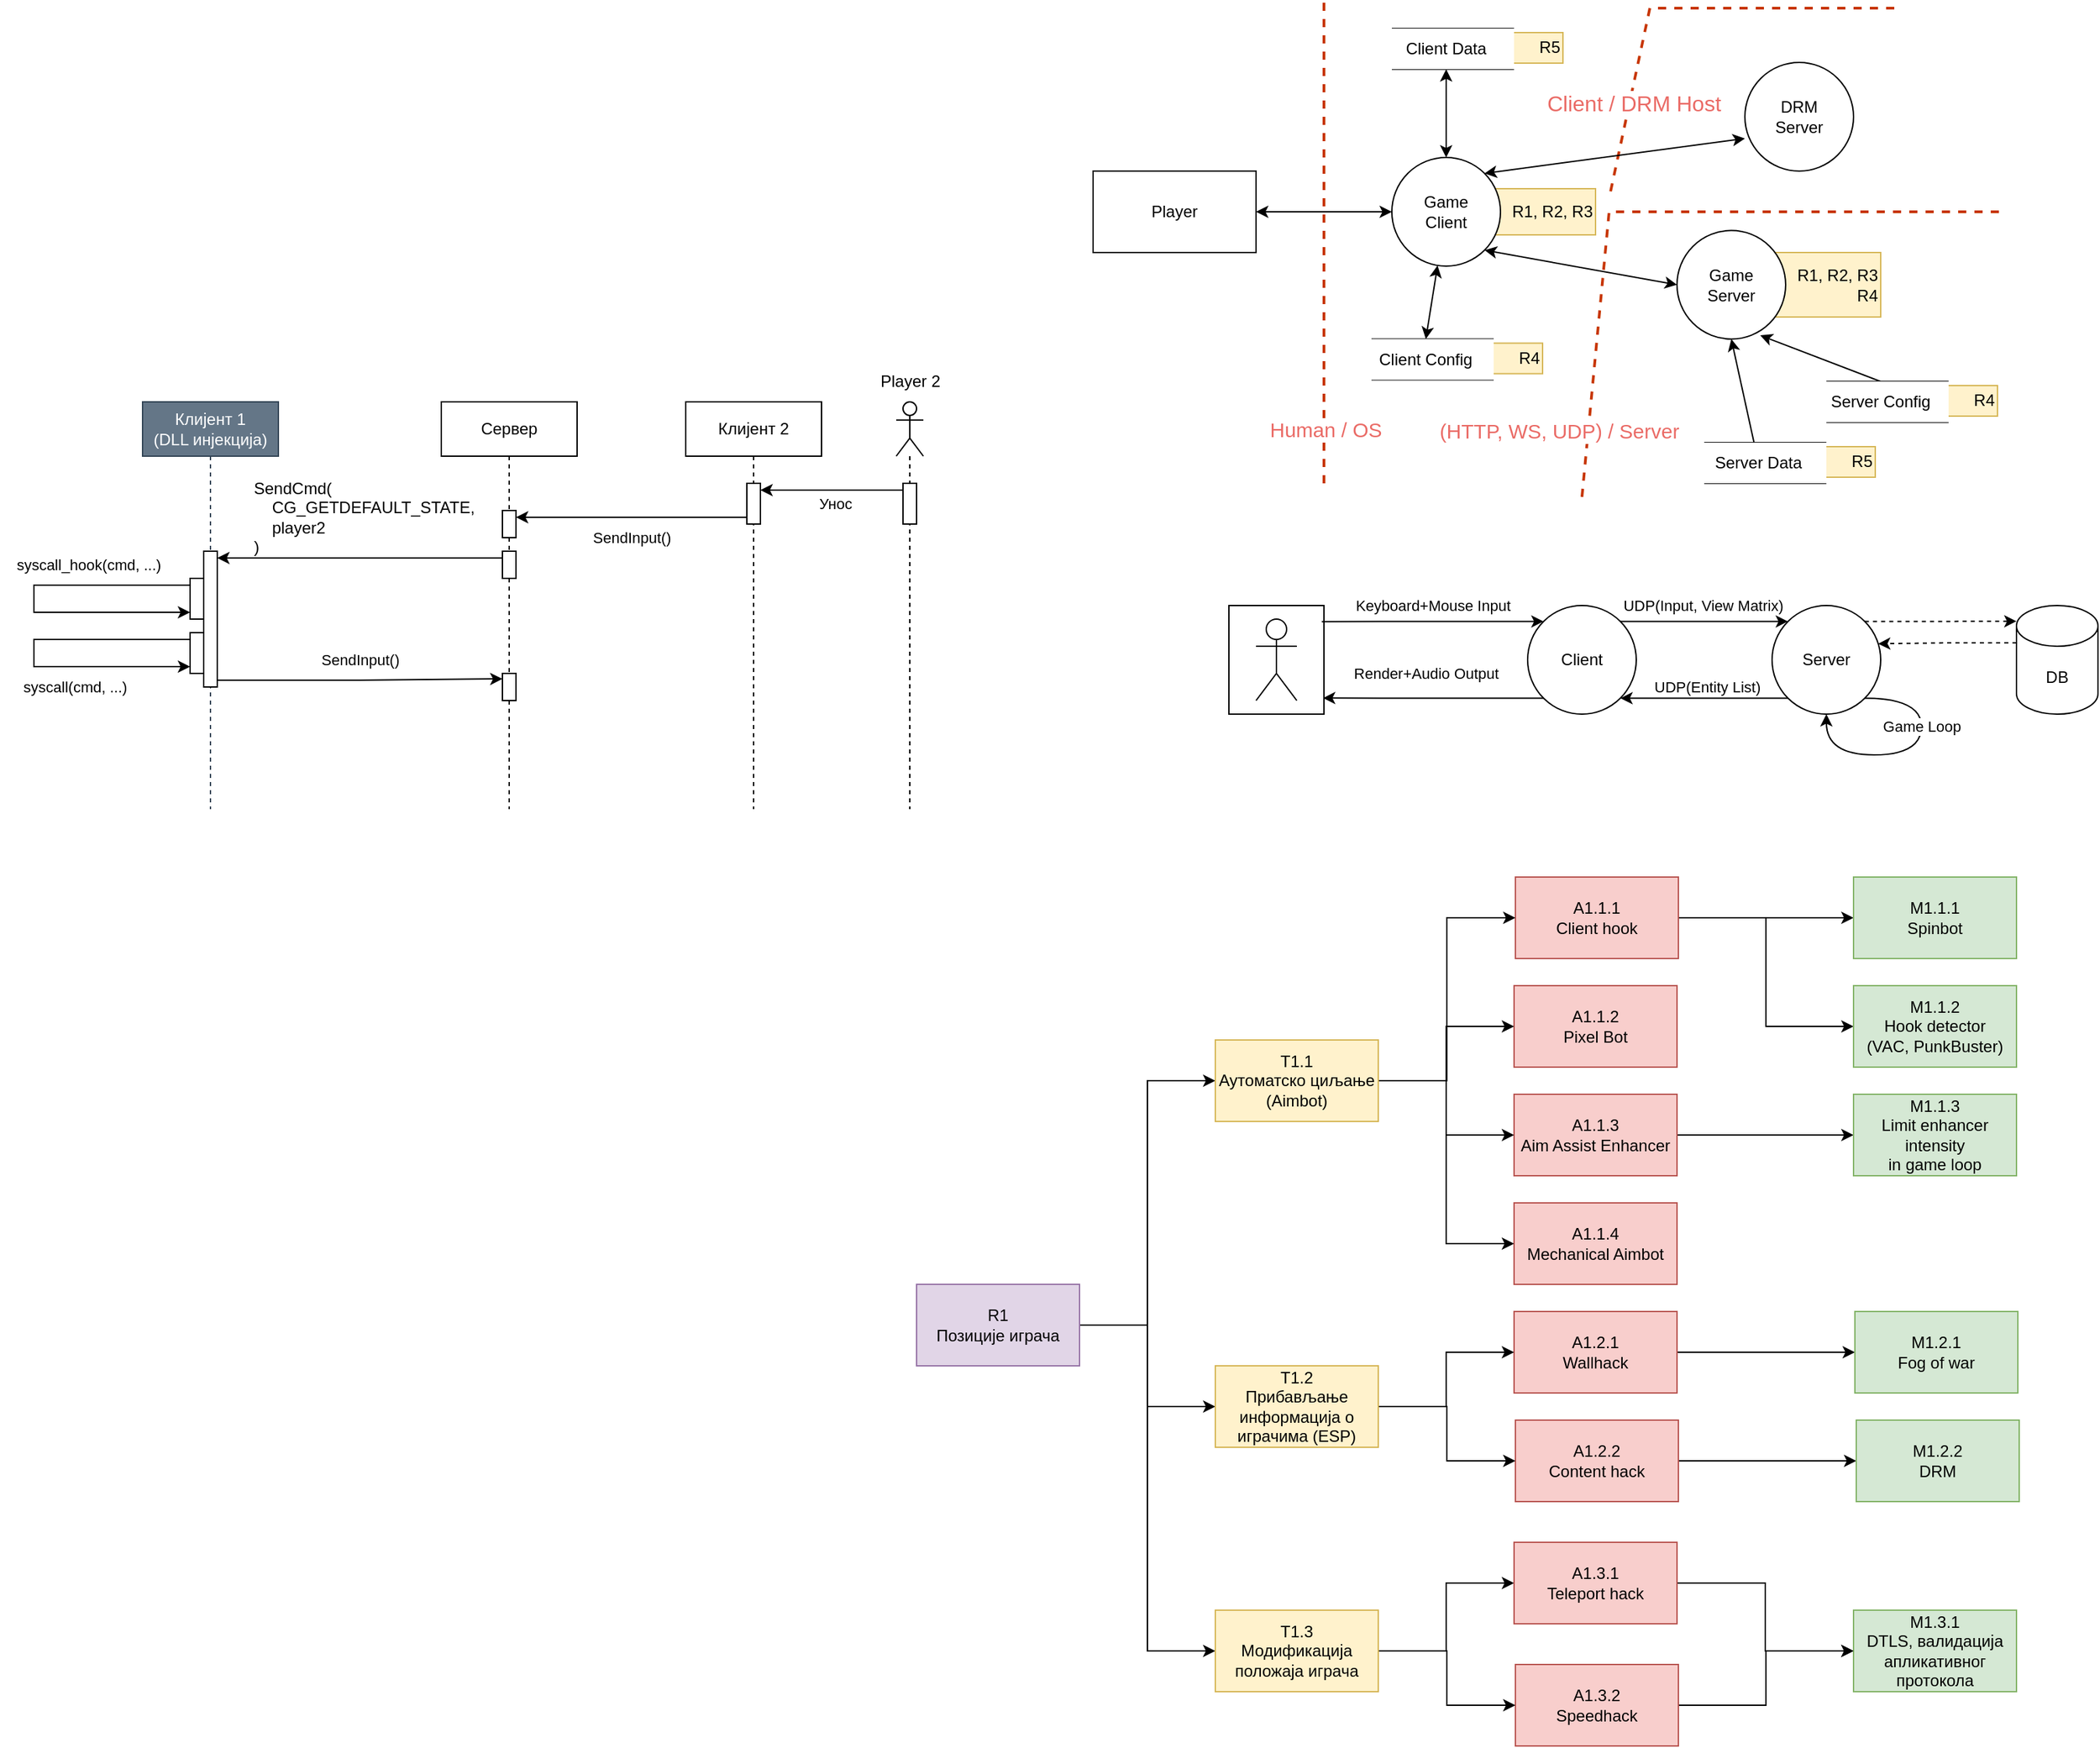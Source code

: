 <mxfile version="25.0.3">
  <diagram name="Page-1" id="I6kNBOrfu8EHdy3ZmdIW">
    <mxGraphModel dx="1834" dy="702" grid="1" gridSize="10" guides="1" tooltips="1" connect="1" arrows="1" fold="1" page="1" pageScale="1" pageWidth="850" pageHeight="1100" math="0" shadow="0">
      <root>
        <mxCell id="0" />
        <mxCell id="1" parent="0" />
        <mxCell id="XetKOPu3Qg_WPPBAEXBo-90" value="R1, R2, R3" style="rounded=0;whiteSpace=wrap;html=1;align=right;fillColor=#fff2cc;strokeColor=#d6b656;direction=east;" parent="1" vertex="1">
          <mxGeometry x="360" y="273" width="90" height="34" as="geometry" />
        </mxCell>
        <mxCell id="XetKOPu3Qg_WPPBAEXBo-89" value="R1, R2, R3&lt;div&gt;R4&lt;/div&gt;" style="rounded=0;whiteSpace=wrap;html=1;align=right;fillColor=#fff2cc;strokeColor=#d6b656;" parent="1" vertex="1">
          <mxGeometry x="570" y="320" width="90" height="47.5" as="geometry" />
        </mxCell>
        <mxCell id="XetKOPu3Qg_WPPBAEXBo-59" value="" style="rounded=0;whiteSpace=wrap;html=1;" parent="1" vertex="1">
          <mxGeometry x="180" y="580" width="70" height="80" as="geometry" />
        </mxCell>
        <mxCell id="XetKOPu3Qg_WPPBAEXBo-14" value="" style="endArrow=none;dashed=1;html=1;strokeWidth=2;rounded=0;fillColor=#fa6800;strokeColor=#C73500;" parent="1" edge="1">
          <mxGeometry width="50" height="50" relative="1" as="geometry">
            <mxPoint x="670" y="140" as="sourcePoint" />
            <mxPoint x="460" y="280" as="targetPoint" />
            <Array as="points">
              <mxPoint x="490" y="140" />
            </Array>
          </mxGeometry>
        </mxCell>
        <mxCell id="XetKOPu3Qg_WPPBAEXBo-28" value="&lt;font color=&quot;#ea6b66&quot; style=&quot;font-size: 16px;&quot;&gt;Client / DRM Host&lt;/font&gt;" style="edgeLabel;html=1;align=center;verticalAlign=middle;resizable=0;points=[];" parent="XetKOPu3Qg_WPPBAEXBo-14" vertex="1" connectable="0">
          <mxGeometry x="0.473" relative="1" as="geometry">
            <mxPoint y="13" as="offset" />
          </mxGeometry>
        </mxCell>
        <mxCell id="XetKOPu3Qg_WPPBAEXBo-3" value="" style="endArrow=none;dashed=1;html=1;strokeWidth=2;rounded=0;fillColor=#fa6800;strokeColor=#C73500;" parent="1" edge="1">
          <mxGeometry width="50" height="50" relative="1" as="geometry">
            <mxPoint x="250" y="490" as="sourcePoint" />
            <mxPoint x="250" y="135" as="targetPoint" />
          </mxGeometry>
        </mxCell>
        <mxCell id="XetKOPu3Qg_WPPBAEXBo-15" value="&lt;font style=&quot;font-size: 15px;&quot; color=&quot;#ea6b66&quot;&gt;Human / OS&lt;/font&gt;" style="edgeLabel;html=1;align=center;verticalAlign=middle;resizable=0;points=[];" parent="XetKOPu3Qg_WPPBAEXBo-3" vertex="1" connectable="0">
          <mxGeometry x="-0.811" y="-1" relative="1" as="geometry">
            <mxPoint y="-7" as="offset" />
          </mxGeometry>
        </mxCell>
        <mxCell id="XetKOPu3Qg_WPPBAEXBo-4" value="" style="endArrow=none;dashed=1;html=1;strokeWidth=2;rounded=0;fillColor=#fa6800;strokeColor=#C73500;" parent="1" edge="1">
          <mxGeometry width="50" height="50" relative="1" as="geometry">
            <mxPoint x="440" y="500" as="sourcePoint" />
            <mxPoint x="750" y="290" as="targetPoint" />
            <Array as="points">
              <mxPoint x="460" y="290" />
            </Array>
          </mxGeometry>
        </mxCell>
        <mxCell id="XetKOPu3Qg_WPPBAEXBo-17" value="&lt;font style=&quot;font-size: 15px;&quot; color=&quot;#ea6b66&quot;&gt;(HTTP, WS, UDP) / Server&lt;/font&gt;" style="edgeLabel;html=1;align=center;verticalAlign=middle;resizable=0;points=[];" parent="XetKOPu3Qg_WPPBAEXBo-4" vertex="1" connectable="0">
          <mxGeometry x="-0.885" y="-1" relative="1" as="geometry">
            <mxPoint x="-21" y="-20" as="offset" />
          </mxGeometry>
        </mxCell>
        <mxCell id="XetKOPu3Qg_WPPBAEXBo-26" style="rounded=0;orthogonalLoop=1;jettySize=auto;html=1;entryX=0;entryY=0.5;entryDx=0;entryDy=0;startArrow=classic;startFill=1;exitX=1;exitY=1;exitDx=0;exitDy=0;" parent="1" source="XetKOPu3Qg_WPPBAEXBo-1" target="XetKOPu3Qg_WPPBAEXBo-5" edge="1">
          <mxGeometry relative="1" as="geometry" />
        </mxCell>
        <mxCell id="zV-TcrBuXFMVu3En2obL-50" style="rounded=0;orthogonalLoop=1;jettySize=auto;html=1;entryX=0.5;entryY=1;entryDx=0;entryDy=0;startArrow=classic;startFill=1;" parent="1" source="XetKOPu3Qg_WPPBAEXBo-1" target="zV-TcrBuXFMVu3En2obL-49" edge="1">
          <mxGeometry relative="1" as="geometry" />
        </mxCell>
        <mxCell id="zV-TcrBuXFMVu3En2obL-51" style="rounded=0;orthogonalLoop=1;jettySize=auto;html=1;entryX=0.5;entryY=0;entryDx=0;entryDy=0;startArrow=classic;startFill=1;" parent="1" source="XetKOPu3Qg_WPPBAEXBo-1" target="zV-TcrBuXFMVu3En2obL-44" edge="1">
          <mxGeometry relative="1" as="geometry" />
        </mxCell>
        <mxCell id="XetKOPu3Qg_WPPBAEXBo-1" value="Game&lt;div&gt;Client&lt;/div&gt;" style="ellipse;whiteSpace=wrap;html=1;aspect=fixed;" parent="1" vertex="1">
          <mxGeometry x="300" y="250" width="80" height="80" as="geometry" />
        </mxCell>
        <mxCell id="XetKOPu3Qg_WPPBAEXBo-21" style="rounded=0;orthogonalLoop=1;jettySize=auto;html=1;entryX=0;entryY=0.5;entryDx=0;entryDy=0;startArrow=classic;startFill=1;" parent="1" source="XetKOPu3Qg_WPPBAEXBo-2" target="XetKOPu3Qg_WPPBAEXBo-1" edge="1">
          <mxGeometry relative="1" as="geometry" />
        </mxCell>
        <mxCell id="XetKOPu3Qg_WPPBAEXBo-2" value="Player" style="rounded=0;whiteSpace=wrap;html=1;" parent="1" vertex="1">
          <mxGeometry x="80" y="260" width="120" height="60" as="geometry" />
        </mxCell>
        <mxCell id="XetKOPu3Qg_WPPBAEXBo-32" style="rounded=0;orthogonalLoop=1;jettySize=auto;html=1;exitX=0.766;exitY=0.966;exitDx=0;exitDy=0;entryX=0.5;entryY=0;entryDx=0;entryDy=0;exitPerimeter=0;startArrow=classic;startFill=1;endArrow=none;endFill=0;" parent="1" source="XetKOPu3Qg_WPPBAEXBo-5" target="XetKOPu3Qg_WPPBAEXBo-36" edge="1">
          <mxGeometry relative="1" as="geometry">
            <mxPoint x="590" y="450" as="targetPoint" />
          </mxGeometry>
        </mxCell>
        <mxCell id="XetKOPu3Qg_WPPBAEXBo-5" value="Game&lt;div&gt;Server&lt;/div&gt;" style="ellipse;whiteSpace=wrap;html=1;aspect=fixed;" parent="1" vertex="1">
          <mxGeometry x="510" y="303.75" width="80" height="80" as="geometry" />
        </mxCell>
        <mxCell id="XetKOPu3Qg_WPPBAEXBo-12" value="DRM&lt;div&gt;Server&lt;/div&gt;" style="ellipse;whiteSpace=wrap;html=1;aspect=fixed;" parent="1" vertex="1">
          <mxGeometry x="560" y="180" width="80" height="80" as="geometry" />
        </mxCell>
        <mxCell id="XetKOPu3Qg_WPPBAEXBo-27" style="rounded=0;orthogonalLoop=1;jettySize=auto;html=1;exitX=1;exitY=0;exitDx=0;exitDy=0;entryX=0;entryY=0.7;entryDx=0;entryDy=0;startArrow=classic;startFill=1;entryPerimeter=0;" parent="1" source="XetKOPu3Qg_WPPBAEXBo-1" target="XetKOPu3Qg_WPPBAEXBo-12" edge="1">
          <mxGeometry relative="1" as="geometry">
            <mxPoint x="589.04" y="224" as="sourcePoint" />
          </mxGeometry>
        </mxCell>
        <mxCell id="XetKOPu3Qg_WPPBAEXBo-41" value="" style="shape=umlActor;verticalLabelPosition=bottom;verticalAlign=top;html=1;outlineConnect=0;" parent="1" vertex="1">
          <mxGeometry x="200" y="590" width="30" height="60" as="geometry" />
        </mxCell>
        <mxCell id="XetKOPu3Qg_WPPBAEXBo-50" style="edgeStyle=orthogonalEdgeStyle;rounded=0;orthogonalLoop=1;jettySize=auto;html=1;exitX=1;exitY=0;exitDx=0;exitDy=0;entryX=0;entryY=0;entryDx=0;entryDy=0;" parent="1" source="XetKOPu3Qg_WPPBAEXBo-45" target="XetKOPu3Qg_WPPBAEXBo-47" edge="1">
          <mxGeometry relative="1" as="geometry" />
        </mxCell>
        <mxCell id="XetKOPu3Qg_WPPBAEXBo-66" value="UDP(Input, View Matrix)" style="edgeLabel;html=1;align=center;verticalAlign=middle;resizable=0;points=[];" parent="XetKOPu3Qg_WPPBAEXBo-50" vertex="1" connectable="0">
          <mxGeometry x="-0.016" relative="1" as="geometry">
            <mxPoint y="-12" as="offset" />
          </mxGeometry>
        </mxCell>
        <mxCell id="XetKOPu3Qg_WPPBAEXBo-45" value="Client" style="ellipse;whiteSpace=wrap;html=1;aspect=fixed;" parent="1" vertex="1">
          <mxGeometry x="400" y="580" width="80" height="80" as="geometry" />
        </mxCell>
        <mxCell id="XetKOPu3Qg_WPPBAEXBo-56" style="edgeStyle=orthogonalEdgeStyle;rounded=0;orthogonalLoop=1;jettySize=auto;html=1;exitX=0;exitY=1;exitDx=0;exitDy=0;entryX=1;entryY=1;entryDx=0;entryDy=0;" parent="1" source="XetKOPu3Qg_WPPBAEXBo-47" target="XetKOPu3Qg_WPPBAEXBo-45" edge="1">
          <mxGeometry relative="1" as="geometry" />
        </mxCell>
        <mxCell id="XetKOPu3Qg_WPPBAEXBo-73" value="UDP(Entity List)" style="edgeLabel;html=1;align=center;verticalAlign=middle;resizable=0;points=[];" parent="XetKOPu3Qg_WPPBAEXBo-56" vertex="1" connectable="0">
          <mxGeometry x="0.133" y="-1" relative="1" as="geometry">
            <mxPoint x="10" y="-8" as="offset" />
          </mxGeometry>
        </mxCell>
        <mxCell id="XetKOPu3Qg_WPPBAEXBo-47" value="Server" style="ellipse;whiteSpace=wrap;html=1;aspect=fixed;" parent="1" vertex="1">
          <mxGeometry x="580" y="580" width="80" height="80" as="geometry" />
        </mxCell>
        <mxCell id="XetKOPu3Qg_WPPBAEXBo-48" value="DB" style="shape=cylinder3;whiteSpace=wrap;html=1;boundedLbl=1;backgroundOutline=1;size=15;" parent="1" vertex="1">
          <mxGeometry x="760" y="580" width="60" height="80" as="geometry" />
        </mxCell>
        <mxCell id="XetKOPu3Qg_WPPBAEXBo-51" style="edgeStyle=orthogonalEdgeStyle;rounded=0;orthogonalLoop=1;jettySize=auto;html=1;exitX=1;exitY=0;exitDx=0;exitDy=0;entryX=0;entryY=0.145;entryDx=0;entryDy=0;entryPerimeter=0;dashed=1;" parent="1" source="XetKOPu3Qg_WPPBAEXBo-47" target="XetKOPu3Qg_WPPBAEXBo-48" edge="1">
          <mxGeometry relative="1" as="geometry" />
        </mxCell>
        <mxCell id="XetKOPu3Qg_WPPBAEXBo-63" style="edgeStyle=orthogonalEdgeStyle;rounded=0;orthogonalLoop=1;jettySize=auto;html=1;exitX=0;exitY=1;exitDx=0;exitDy=0;entryX=0.99;entryY=0.852;entryDx=0;entryDy=0;entryPerimeter=0;" parent="1" source="XetKOPu3Qg_WPPBAEXBo-45" target="XetKOPu3Qg_WPPBAEXBo-59" edge="1">
          <mxGeometry relative="1" as="geometry" />
        </mxCell>
        <mxCell id="XetKOPu3Qg_WPPBAEXBo-74" value="Render+Audio Output" style="edgeLabel;html=1;align=center;verticalAlign=middle;resizable=0;points=[];" parent="XetKOPu3Qg_WPPBAEXBo-63" vertex="1" connectable="0">
          <mxGeometry x="0.123" relative="1" as="geometry">
            <mxPoint x="4" y="-18" as="offset" />
          </mxGeometry>
        </mxCell>
        <mxCell id="XetKOPu3Qg_WPPBAEXBo-64" style="edgeStyle=orthogonalEdgeStyle;rounded=0;orthogonalLoop=1;jettySize=auto;html=1;exitX=0;exitY=0;exitDx=0;exitDy=0;entryX=0.977;entryY=0.148;entryDx=0;entryDy=0;entryPerimeter=0;endArrow=none;endFill=0;startArrow=classic;startFill=1;" parent="1" source="XetKOPu3Qg_WPPBAEXBo-45" target="XetKOPu3Qg_WPPBAEXBo-59" edge="1">
          <mxGeometry relative="1" as="geometry" />
        </mxCell>
        <mxCell id="XetKOPu3Qg_WPPBAEXBo-65" value="Keyboard+Mouse Input" style="edgeLabel;html=1;align=center;verticalAlign=middle;resizable=0;points=[];" parent="XetKOPu3Qg_WPPBAEXBo-64" vertex="1" connectable="0">
          <mxGeometry x="0.593" y="-3" relative="1" as="geometry">
            <mxPoint x="48" y="-9" as="offset" />
          </mxGeometry>
        </mxCell>
        <mxCell id="XetKOPu3Qg_WPPBAEXBo-69" style="edgeStyle=orthogonalEdgeStyle;rounded=0;orthogonalLoop=1;jettySize=auto;html=1;exitX=0;exitY=0;exitDx=0;exitDy=27.5;exitPerimeter=0;entryX=0.976;entryY=0.352;entryDx=0;entryDy=0;entryPerimeter=0;dashed=1;" parent="1" source="XetKOPu3Qg_WPPBAEXBo-48" target="XetKOPu3Qg_WPPBAEXBo-47" edge="1">
          <mxGeometry relative="1" as="geometry" />
        </mxCell>
        <mxCell id="XetKOPu3Qg_WPPBAEXBo-70" style="edgeStyle=orthogonalEdgeStyle;rounded=0;orthogonalLoop=1;jettySize=auto;html=1;exitX=1;exitY=1;exitDx=0;exitDy=0;entryX=0.5;entryY=1;entryDx=0;entryDy=0;curved=1;" parent="1" source="XetKOPu3Qg_WPPBAEXBo-47" target="XetKOPu3Qg_WPPBAEXBo-47" edge="1">
          <mxGeometry relative="1" as="geometry">
            <Array as="points">
              <mxPoint x="690" y="648" />
              <mxPoint x="690" y="690" />
              <mxPoint x="620" y="690" />
            </Array>
          </mxGeometry>
        </mxCell>
        <mxCell id="XetKOPu3Qg_WPPBAEXBo-72" value="Game Loop" style="edgeLabel;html=1;align=center;verticalAlign=middle;resizable=0;points=[];" parent="XetKOPu3Qg_WPPBAEXBo-70" vertex="1" connectable="0">
          <mxGeometry x="-0.317" relative="1" as="geometry">
            <mxPoint as="offset" />
          </mxGeometry>
        </mxCell>
        <mxCell id="zV-TcrBuXFMVu3En2obL-62" style="rounded=0;orthogonalLoop=1;jettySize=auto;html=1;entryX=0.5;entryY=1;entryDx=0;entryDy=0;" parent="1" source="zV-TcrBuXFMVu3En2obL-61" target="XetKOPu3Qg_WPPBAEXBo-5" edge="1">
          <mxGeometry relative="1" as="geometry" />
        </mxCell>
        <mxCell id="zV-TcrBuXFMVu3En2obL-41" value="&lt;div&gt;R4&lt;/div&gt;" style="rounded=0;whiteSpace=wrap;html=1;align=right;fillColor=#fff2cc;strokeColor=#d6b656;" parent="1" vertex="1">
          <mxGeometry x="321" y="386.75" width="90" height="22.5" as="geometry" />
        </mxCell>
        <mxCell id="zV-TcrBuXFMVu3En2obL-42" value="" style="endArrow=none;html=1;rounded=0;entryX=1;entryY=0;entryDx=0;entryDy=0;" parent="1" target="zV-TcrBuXFMVu3En2obL-44" edge="1">
          <mxGeometry width="50" height="50" relative="1" as="geometry">
            <mxPoint x="285" y="383.75" as="sourcePoint" />
            <mxPoint x="385" y="383.75" as="targetPoint" />
          </mxGeometry>
        </mxCell>
        <mxCell id="zV-TcrBuXFMVu3En2obL-43" value="" style="endArrow=none;html=1;rounded=0;entryX=1;entryY=1;entryDx=0;entryDy=0;" parent="1" target="zV-TcrBuXFMVu3En2obL-44" edge="1">
          <mxGeometry width="50" height="50" relative="1" as="geometry">
            <mxPoint x="285" y="413.75" as="sourcePoint" />
            <mxPoint x="385" y="413.75" as="targetPoint" />
          </mxGeometry>
        </mxCell>
        <mxCell id="zV-TcrBuXFMVu3En2obL-44" value="Client Config" style="text;html=1;align=center;verticalAlign=middle;whiteSpace=wrap;rounded=0;fillColor=default;" parent="1" vertex="1">
          <mxGeometry x="275" y="383.75" width="100" height="30" as="geometry" />
        </mxCell>
        <mxCell id="zV-TcrBuXFMVu3En2obL-46" value="&lt;div&gt;R5&lt;/div&gt;" style="rounded=0;whiteSpace=wrap;html=1;align=right;fillColor=#fff2cc;strokeColor=#d6b656;" parent="1" vertex="1">
          <mxGeometry x="336" y="158" width="90" height="22.5" as="geometry" />
        </mxCell>
        <mxCell id="zV-TcrBuXFMVu3En2obL-47" value="" style="endArrow=none;html=1;rounded=0;entryX=1;entryY=0;entryDx=0;entryDy=0;" parent="1" target="zV-TcrBuXFMVu3En2obL-49" edge="1">
          <mxGeometry width="50" height="50" relative="1" as="geometry">
            <mxPoint x="300" y="155" as="sourcePoint" />
            <mxPoint x="400" y="155" as="targetPoint" />
          </mxGeometry>
        </mxCell>
        <mxCell id="zV-TcrBuXFMVu3En2obL-48" value="" style="endArrow=none;html=1;rounded=0;entryX=1;entryY=1;entryDx=0;entryDy=0;" parent="1" target="zV-TcrBuXFMVu3En2obL-49" edge="1">
          <mxGeometry width="50" height="50" relative="1" as="geometry">
            <mxPoint x="300" y="185" as="sourcePoint" />
            <mxPoint x="400" y="185" as="targetPoint" />
          </mxGeometry>
        </mxCell>
        <mxCell id="zV-TcrBuXFMVu3En2obL-49" value="Client Data" style="text;html=1;align=center;verticalAlign=middle;whiteSpace=wrap;rounded=0;fillColor=default;" parent="1" vertex="1">
          <mxGeometry x="290" y="155" width="100" height="30" as="geometry" />
        </mxCell>
        <mxCell id="zV-TcrBuXFMVu3En2obL-58" value="&lt;div&gt;R5&lt;/div&gt;" style="rounded=0;whiteSpace=wrap;html=1;align=right;fillColor=#fff2cc;strokeColor=#d6b656;" parent="1" vertex="1">
          <mxGeometry x="566" y="463" width="90" height="22.5" as="geometry" />
        </mxCell>
        <mxCell id="zV-TcrBuXFMVu3En2obL-59" value="" style="endArrow=none;html=1;rounded=0;entryX=1;entryY=0;entryDx=0;entryDy=0;" parent="1" target="zV-TcrBuXFMVu3En2obL-61" edge="1">
          <mxGeometry width="50" height="50" relative="1" as="geometry">
            <mxPoint x="530" y="460" as="sourcePoint" />
            <mxPoint x="630" y="460" as="targetPoint" />
          </mxGeometry>
        </mxCell>
        <mxCell id="zV-TcrBuXFMVu3En2obL-60" value="" style="endArrow=none;html=1;rounded=0;entryX=1;entryY=1;entryDx=0;entryDy=0;" parent="1" target="zV-TcrBuXFMVu3En2obL-61" edge="1">
          <mxGeometry width="50" height="50" relative="1" as="geometry">
            <mxPoint x="530" y="490" as="sourcePoint" />
            <mxPoint x="630" y="490" as="targetPoint" />
          </mxGeometry>
        </mxCell>
        <mxCell id="zV-TcrBuXFMVu3En2obL-61" value="Server Data" style="text;html=1;align=center;verticalAlign=middle;whiteSpace=wrap;rounded=0;fillColor=default;" parent="1" vertex="1">
          <mxGeometry x="520" y="460" width="100" height="30" as="geometry" />
        </mxCell>
        <mxCell id="XetKOPu3Qg_WPPBAEXBo-93" value="&lt;div&gt;R4&lt;/div&gt;" style="rounded=0;whiteSpace=wrap;html=1;align=right;fillColor=#fff2cc;strokeColor=#d6b656;" parent="1" vertex="1">
          <mxGeometry x="656" y="418" width="90" height="22.5" as="geometry" />
        </mxCell>
        <mxCell id="XetKOPu3Qg_WPPBAEXBo-34" value="" style="endArrow=none;html=1;rounded=0;entryX=1;entryY=0;entryDx=0;entryDy=0;" parent="1" target="XetKOPu3Qg_WPPBAEXBo-36" edge="1">
          <mxGeometry width="50" height="50" relative="1" as="geometry">
            <mxPoint x="620" y="415" as="sourcePoint" />
            <mxPoint x="720" y="415" as="targetPoint" />
          </mxGeometry>
        </mxCell>
        <mxCell id="XetKOPu3Qg_WPPBAEXBo-35" value="" style="endArrow=none;html=1;rounded=0;entryX=1;entryY=1;entryDx=0;entryDy=0;" parent="1" target="XetKOPu3Qg_WPPBAEXBo-36" edge="1">
          <mxGeometry width="50" height="50" relative="1" as="geometry">
            <mxPoint x="620" y="445" as="sourcePoint" />
            <mxPoint x="720" y="445" as="targetPoint" />
          </mxGeometry>
        </mxCell>
        <mxCell id="XetKOPu3Qg_WPPBAEXBo-36" value="Server Config" style="text;html=1;align=center;verticalAlign=middle;whiteSpace=wrap;rounded=0;fillColor=default;" parent="1" vertex="1">
          <mxGeometry x="610" y="415" width="100" height="30" as="geometry" />
        </mxCell>
        <mxCell id="LX4mtI2AW21iMJ1Tn4Qh-2" style="edgeStyle=orthogonalEdgeStyle;rounded=0;orthogonalLoop=1;jettySize=auto;html=1;entryX=0;entryY=0.5;entryDx=0;entryDy=0;" parent="1" source="05SYDQE-oo6FqQSQ0H-z-3" target="LX4mtI2AW21iMJ1Tn4Qh-1" edge="1">
          <mxGeometry relative="1" as="geometry" />
        </mxCell>
        <mxCell id="LX4mtI2AW21iMJ1Tn4Qh-10" style="edgeStyle=orthogonalEdgeStyle;rounded=0;orthogonalLoop=1;jettySize=auto;html=1;exitX=1;exitY=0.5;exitDx=0;exitDy=0;entryX=0;entryY=0.5;entryDx=0;entryDy=0;" parent="1" source="05SYDQE-oo6FqQSQ0H-z-3" target="LX4mtI2AW21iMJ1Tn4Qh-7" edge="1">
          <mxGeometry relative="1" as="geometry" />
        </mxCell>
        <mxCell id="LX4mtI2AW21iMJ1Tn4Qh-15" style="edgeStyle=orthogonalEdgeStyle;rounded=0;orthogonalLoop=1;jettySize=auto;html=1;exitX=1;exitY=0.5;exitDx=0;exitDy=0;entryX=0;entryY=0.5;entryDx=0;entryDy=0;" parent="1" source="05SYDQE-oo6FqQSQ0H-z-3" target="LX4mtI2AW21iMJ1Tn4Qh-14" edge="1">
          <mxGeometry relative="1" as="geometry" />
        </mxCell>
        <mxCell id="05SYDQE-oo6FqQSQ0H-z-3" value="R1&lt;div&gt;Позиције играча&lt;/div&gt;" style="rounded=0;whiteSpace=wrap;html=1;fillColor=#e1d5e7;strokeColor=#9673a6;" parent="1" vertex="1">
          <mxGeometry x="-50" y="1080" width="120" height="60" as="geometry" />
        </mxCell>
        <mxCell id="E8Dhb3heHRjCnDkQruZL-8" style="edgeStyle=orthogonalEdgeStyle;rounded=0;orthogonalLoop=1;jettySize=auto;html=1;exitX=1;exitY=0.5;exitDx=0;exitDy=0;" parent="1" source="05SYDQE-oo6FqQSQ0H-z-4" target="E8Dhb3heHRjCnDkQruZL-7" edge="1">
          <mxGeometry relative="1" as="geometry" />
        </mxCell>
        <mxCell id="05SYDQE-oo6FqQSQ0H-z-4" value="A1.2.1&lt;div&gt;Wallhack&lt;/div&gt;" style="rounded=0;whiteSpace=wrap;html=1;fillColor=#f8cecc;strokeColor=#b85450;" parent="1" vertex="1">
          <mxGeometry x="390" y="1100" width="120" height="60" as="geometry" />
        </mxCell>
        <mxCell id="05SYDQE-oo6FqQSQ0H-z-30" style="edgeStyle=orthogonalEdgeStyle;rounded=0;orthogonalLoop=1;jettySize=auto;html=1;entryX=0;entryY=0.5;entryDx=0;entryDy=0;" parent="1" source="05SYDQE-oo6FqQSQ0H-z-5" target="05SYDQE-oo6FqQSQ0H-z-29" edge="1">
          <mxGeometry relative="1" as="geometry" />
        </mxCell>
        <mxCell id="E8Dhb3heHRjCnDkQruZL-5" style="edgeStyle=orthogonalEdgeStyle;rounded=0;orthogonalLoop=1;jettySize=auto;html=1;exitX=1;exitY=0.5;exitDx=0;exitDy=0;entryX=0;entryY=0.5;entryDx=0;entryDy=0;" parent="1" source="05SYDQE-oo6FqQSQ0H-z-5" target="E8Dhb3heHRjCnDkQruZL-4" edge="1">
          <mxGeometry relative="1" as="geometry" />
        </mxCell>
        <mxCell id="05SYDQE-oo6FqQSQ0H-z-5" value="A1.1.1&lt;div&gt;Client hook&lt;/div&gt;" style="rounded=0;whiteSpace=wrap;html=1;fillColor=#f8cecc;strokeColor=#b85450;" parent="1" vertex="1">
          <mxGeometry x="391" y="780" width="120" height="60" as="geometry" />
        </mxCell>
        <mxCell id="05SYDQE-oo6FqQSQ0H-z-6" value="A1.1.2&lt;div&gt;Pixel Bot&lt;/div&gt;" style="rounded=0;whiteSpace=wrap;html=1;fillColor=#f8cecc;strokeColor=#b85450;" parent="1" vertex="1">
          <mxGeometry x="390" y="860" width="120" height="60" as="geometry" />
        </mxCell>
        <mxCell id="E8Dhb3heHRjCnDkQruZL-10" style="edgeStyle=orthogonalEdgeStyle;rounded=0;orthogonalLoop=1;jettySize=auto;html=1;entryX=0;entryY=0.5;entryDx=0;entryDy=0;" parent="1" source="05SYDQE-oo6FqQSQ0H-z-8" target="E8Dhb3heHRjCnDkQruZL-9" edge="1">
          <mxGeometry relative="1" as="geometry" />
        </mxCell>
        <mxCell id="05SYDQE-oo6FqQSQ0H-z-8" value="A1.1.3&lt;div&gt;Aim Assist Enhancer&lt;/div&gt;" style="rounded=0;whiteSpace=wrap;html=1;fillColor=#f8cecc;strokeColor=#b85450;" parent="1" vertex="1">
          <mxGeometry x="390" y="940" width="120" height="60" as="geometry" />
        </mxCell>
        <mxCell id="05SYDQE-oo6FqQSQ0H-z-9" value="A1.1.4&lt;div&gt;Mechanical Aimbot&lt;/div&gt;" style="rounded=0;whiteSpace=wrap;html=1;fillColor=#f8cecc;strokeColor=#b85450;" parent="1" vertex="1">
          <mxGeometry x="390" y="1020" width="120" height="60" as="geometry" />
        </mxCell>
        <mxCell id="LX4mtI2AW21iMJ1Tn4Qh-21" style="edgeStyle=orthogonalEdgeStyle;rounded=0;orthogonalLoop=1;jettySize=auto;html=1;exitX=1;exitY=0.5;exitDx=0;exitDy=0;entryX=0;entryY=0.5;entryDx=0;entryDy=0;" parent="1" source="05SYDQE-oo6FqQSQ0H-z-27" target="E8Dhb3heHRjCnDkQruZL-16" edge="1">
          <mxGeometry relative="1" as="geometry" />
        </mxCell>
        <mxCell id="05SYDQE-oo6FqQSQ0H-z-27" value="A1.3.2&lt;div&gt;&lt;span style=&quot;background-color: initial;&quot;&gt;Speedhack&lt;/span&gt;&lt;/div&gt;" style="rounded=0;whiteSpace=wrap;html=1;fillColor=#f8cecc;strokeColor=#b85450;" parent="1" vertex="1">
          <mxGeometry x="391" y="1360" width="120" height="60" as="geometry" />
        </mxCell>
        <mxCell id="05SYDQE-oo6FqQSQ0H-z-29" value="M1.1.1&lt;div&gt;Spinbot&lt;/div&gt;" style="rounded=0;whiteSpace=wrap;html=1;fillColor=#d5e8d4;strokeColor=#82b366;" parent="1" vertex="1">
          <mxGeometry x="640" y="780" width="120" height="60" as="geometry" />
        </mxCell>
        <mxCell id="E8Dhb3heHRjCnDkQruZL-13" style="edgeStyle=orthogonalEdgeStyle;rounded=0;orthogonalLoop=1;jettySize=auto;html=1;entryX=0;entryY=0.5;entryDx=0;entryDy=0;" parent="1" source="E8Dhb3heHRjCnDkQruZL-1" target="E8Dhb3heHRjCnDkQruZL-12" edge="1">
          <mxGeometry relative="1" as="geometry" />
        </mxCell>
        <mxCell id="E8Dhb3heHRjCnDkQruZL-1" value="A1.2.2&lt;div&gt;Content hack&lt;/div&gt;" style="rounded=0;whiteSpace=wrap;html=1;fillColor=#f8cecc;strokeColor=#b85450;" parent="1" vertex="1">
          <mxGeometry x="391" y="1180" width="120" height="60" as="geometry" />
        </mxCell>
        <mxCell id="E8Dhb3heHRjCnDkQruZL-4" value="M1.1.2&lt;div&gt;Hook detector&lt;/div&gt;&lt;div&gt;(VAC, PunkBuster)&lt;/div&gt;" style="rounded=0;whiteSpace=wrap;html=1;fillColor=#d5e8d4;strokeColor=#82b366;" parent="1" vertex="1">
          <mxGeometry x="640" y="860" width="120" height="60" as="geometry" />
        </mxCell>
        <mxCell id="E8Dhb3heHRjCnDkQruZL-7" value="M1.2.1&lt;div&gt;Fog of war&lt;/div&gt;" style="rounded=0;whiteSpace=wrap;html=1;fillColor=#d5e8d4;strokeColor=#82b366;" parent="1" vertex="1">
          <mxGeometry x="641" y="1100" width="120" height="60" as="geometry" />
        </mxCell>
        <mxCell id="E8Dhb3heHRjCnDkQruZL-9" value="M1.1.3&lt;div&gt;Limit enhancer intensity&lt;/div&gt;&lt;div&gt;in game loop&lt;/div&gt;" style="rounded=0;whiteSpace=wrap;html=1;fillColor=#d5e8d4;strokeColor=#82b366;" parent="1" vertex="1">
          <mxGeometry x="640" y="940" width="120" height="60" as="geometry" />
        </mxCell>
        <mxCell id="E8Dhb3heHRjCnDkQruZL-12" value="M1.2.2&lt;div&gt;DRM&lt;/div&gt;" style="rounded=0;whiteSpace=wrap;html=1;fillColor=#d5e8d4;strokeColor=#82b366;" parent="1" vertex="1">
          <mxGeometry x="642" y="1180" width="120" height="60" as="geometry" />
        </mxCell>
        <mxCell id="E8Dhb3heHRjCnDkQruZL-16" value="M1.3.1&lt;div&gt;DTLS, валидација апликативног протокола&lt;/div&gt;" style="rounded=0;whiteSpace=wrap;html=1;fillColor=#d5e8d4;strokeColor=#82b366;" parent="1" vertex="1">
          <mxGeometry x="640" y="1320" width="120" height="60" as="geometry" />
        </mxCell>
        <mxCell id="LX4mtI2AW21iMJ1Tn4Qh-3" style="edgeStyle=orthogonalEdgeStyle;rounded=0;orthogonalLoop=1;jettySize=auto;html=1;entryX=0;entryY=0.5;entryDx=0;entryDy=0;" parent="1" source="LX4mtI2AW21iMJ1Tn4Qh-1" target="05SYDQE-oo6FqQSQ0H-z-5" edge="1">
          <mxGeometry relative="1" as="geometry" />
        </mxCell>
        <mxCell id="LX4mtI2AW21iMJ1Tn4Qh-4" style="edgeStyle=orthogonalEdgeStyle;rounded=0;orthogonalLoop=1;jettySize=auto;html=1;entryX=0;entryY=0.5;entryDx=0;entryDy=0;" parent="1" source="LX4mtI2AW21iMJ1Tn4Qh-1" target="05SYDQE-oo6FqQSQ0H-z-6" edge="1">
          <mxGeometry relative="1" as="geometry" />
        </mxCell>
        <mxCell id="LX4mtI2AW21iMJ1Tn4Qh-5" style="edgeStyle=orthogonalEdgeStyle;rounded=0;orthogonalLoop=1;jettySize=auto;html=1;entryX=0;entryY=0.5;entryDx=0;entryDy=0;" parent="1" source="LX4mtI2AW21iMJ1Tn4Qh-1" target="05SYDQE-oo6FqQSQ0H-z-8" edge="1">
          <mxGeometry relative="1" as="geometry" />
        </mxCell>
        <mxCell id="LX4mtI2AW21iMJ1Tn4Qh-6" style="edgeStyle=orthogonalEdgeStyle;rounded=0;orthogonalLoop=1;jettySize=auto;html=1;exitX=1;exitY=0.5;exitDx=0;exitDy=0;entryX=0;entryY=0.5;entryDx=0;entryDy=0;" parent="1" source="LX4mtI2AW21iMJ1Tn4Qh-1" target="05SYDQE-oo6FqQSQ0H-z-9" edge="1">
          <mxGeometry relative="1" as="geometry" />
        </mxCell>
        <mxCell id="LX4mtI2AW21iMJ1Tn4Qh-1" value="T1.1&lt;div&gt;Аутоматско циљање (Aimbot)&lt;/div&gt;" style="rounded=0;whiteSpace=wrap;html=1;fillColor=#fff2cc;strokeColor=#d6b656;" parent="1" vertex="1">
          <mxGeometry x="170" y="900" width="120" height="60" as="geometry" />
        </mxCell>
        <mxCell id="LX4mtI2AW21iMJ1Tn4Qh-8" style="edgeStyle=orthogonalEdgeStyle;rounded=0;orthogonalLoop=1;jettySize=auto;html=1;entryX=0;entryY=0.5;entryDx=0;entryDy=0;" parent="1" source="LX4mtI2AW21iMJ1Tn4Qh-7" target="05SYDQE-oo6FqQSQ0H-z-4" edge="1">
          <mxGeometry relative="1" as="geometry" />
        </mxCell>
        <mxCell id="LX4mtI2AW21iMJ1Tn4Qh-9" style="edgeStyle=orthogonalEdgeStyle;rounded=0;orthogonalLoop=1;jettySize=auto;html=1;exitX=1;exitY=0.5;exitDx=0;exitDy=0;entryX=0;entryY=0.5;entryDx=0;entryDy=0;" parent="1" source="LX4mtI2AW21iMJ1Tn4Qh-7" target="E8Dhb3heHRjCnDkQruZL-1" edge="1">
          <mxGeometry relative="1" as="geometry" />
        </mxCell>
        <mxCell id="LX4mtI2AW21iMJ1Tn4Qh-7" value="T1.2&lt;div&gt;Прибављање информација о играчима (ESP)&lt;/div&gt;" style="rounded=0;whiteSpace=wrap;html=1;fillColor=#fff2cc;strokeColor=#d6b656;" parent="1" vertex="1">
          <mxGeometry x="170" y="1140" width="120" height="60" as="geometry" />
        </mxCell>
        <mxCell id="LX4mtI2AW21iMJ1Tn4Qh-17" style="edgeStyle=orthogonalEdgeStyle;rounded=0;orthogonalLoop=1;jettySize=auto;html=1;entryX=0;entryY=0.5;entryDx=0;entryDy=0;" parent="1" source="LX4mtI2AW21iMJ1Tn4Qh-14" target="LX4mtI2AW21iMJ1Tn4Qh-16" edge="1">
          <mxGeometry relative="1" as="geometry" />
        </mxCell>
        <mxCell id="LX4mtI2AW21iMJ1Tn4Qh-18" style="edgeStyle=orthogonalEdgeStyle;rounded=0;orthogonalLoop=1;jettySize=auto;html=1;entryX=0;entryY=0.5;entryDx=0;entryDy=0;" parent="1" source="LX4mtI2AW21iMJ1Tn4Qh-14" target="05SYDQE-oo6FqQSQ0H-z-27" edge="1">
          <mxGeometry relative="1" as="geometry" />
        </mxCell>
        <mxCell id="LX4mtI2AW21iMJ1Tn4Qh-14" value="T1.3&lt;div&gt;Модификација положаја играча&lt;/div&gt;" style="rounded=0;whiteSpace=wrap;html=1;fillColor=#fff2cc;strokeColor=#d6b656;" parent="1" vertex="1">
          <mxGeometry x="170" y="1320" width="120" height="60" as="geometry" />
        </mxCell>
        <mxCell id="LX4mtI2AW21iMJ1Tn4Qh-19" style="edgeStyle=orthogonalEdgeStyle;rounded=0;orthogonalLoop=1;jettySize=auto;html=1;exitX=1;exitY=0.5;exitDx=0;exitDy=0;entryX=0;entryY=0.5;entryDx=0;entryDy=0;" parent="1" source="LX4mtI2AW21iMJ1Tn4Qh-16" target="E8Dhb3heHRjCnDkQruZL-16" edge="1">
          <mxGeometry relative="1" as="geometry" />
        </mxCell>
        <mxCell id="LX4mtI2AW21iMJ1Tn4Qh-16" value="A1.3.1&lt;div&gt;&lt;span style=&quot;background-color: initial;&quot;&gt;Teleport hack&lt;/span&gt;&lt;/div&gt;" style="rounded=0;whiteSpace=wrap;html=1;fillColor=#f8cecc;strokeColor=#b85450;" parent="1" vertex="1">
          <mxGeometry x="390" y="1270" width="120" height="60" as="geometry" />
        </mxCell>
        <mxCell id="PhXwVfyrpko4GISBZB-W-1" value="Клијент 1&lt;div&gt;(DLL инјекција)&lt;/div&gt;" style="shape=umlLifeline;perimeter=lifelinePerimeter;whiteSpace=wrap;html=1;container=1;dropTarget=0;collapsible=0;recursiveResize=0;outlineConnect=0;portConstraint=eastwest;newEdgeStyle={&quot;curved&quot;:0,&quot;rounded&quot;:0};fillColor=#647687;fontColor=#ffffff;strokeColor=#314354;" parent="1" vertex="1">
          <mxGeometry x="-620" y="430" width="100" height="300" as="geometry" />
        </mxCell>
        <mxCell id="PhXwVfyrpko4GISBZB-W-33" style="edgeStyle=orthogonalEdgeStyle;rounded=0;orthogonalLoop=1;jettySize=auto;html=1;curved=0;exitX=1;exitY=1;exitDx=0;exitDy=-5;exitPerimeter=0;" parent="PhXwVfyrpko4GISBZB-W-1" source="PhXwVfyrpko4GISBZB-W-25" edge="1">
          <mxGeometry relative="1" as="geometry">
            <mxPoint x="265" y="204" as="targetPoint" />
          </mxGeometry>
        </mxCell>
        <mxCell id="PhXwVfyrpko4GISBZB-W-25" value="" style="html=1;points=[[0,0,0,0,5],[0,1,0,0,-5],[1,0,0,0,5],[1,1,0,0,-5]];perimeter=orthogonalPerimeter;outlineConnect=0;targetShapes=umlLifeline;portConstraint=eastwest;newEdgeStyle={&quot;curved&quot;:0,&quot;rounded&quot;:0};" parent="PhXwVfyrpko4GISBZB-W-1" vertex="1">
          <mxGeometry x="45" y="110" width="10" height="100" as="geometry" />
        </mxCell>
        <mxCell id="PhXwVfyrpko4GISBZB-W-40" value="" style="html=1;points=[[0,0,0,0,5],[0,1,0,0,-5],[1,0,0,0,5],[1,1,0,0,-5]];perimeter=orthogonalPerimeter;outlineConnect=0;targetShapes=umlLifeline;portConstraint=eastwest;newEdgeStyle={&quot;curved&quot;:0,&quot;rounded&quot;:0};" parent="PhXwVfyrpko4GISBZB-W-1" vertex="1">
          <mxGeometry x="35" y="130" width="10" height="30" as="geometry" />
        </mxCell>
        <mxCell id="PhXwVfyrpko4GISBZB-W-41" style="edgeStyle=orthogonalEdgeStyle;rounded=0;orthogonalLoop=1;jettySize=auto;html=1;curved=0;exitX=0;exitY=0;exitDx=0;exitDy=5;exitPerimeter=0;entryX=0;entryY=1;entryDx=0;entryDy=-5;entryPerimeter=0;" parent="PhXwVfyrpko4GISBZB-W-1" source="PhXwVfyrpko4GISBZB-W-40" target="PhXwVfyrpko4GISBZB-W-40" edge="1">
          <mxGeometry relative="1" as="geometry">
            <Array as="points">
              <mxPoint x="-80" y="135" />
              <mxPoint x="-80" y="155" />
            </Array>
          </mxGeometry>
        </mxCell>
        <mxCell id="PhXwVfyrpko4GISBZB-W-42" value="" style="html=1;points=[[0,0,0,0,5],[0,1,0,0,-5],[1,0,0,0,5],[1,1,0,0,-5]];perimeter=orthogonalPerimeter;outlineConnect=0;targetShapes=umlLifeline;portConstraint=eastwest;newEdgeStyle={&quot;curved&quot;:0,&quot;rounded&quot;:0};" parent="PhXwVfyrpko4GISBZB-W-1" vertex="1">
          <mxGeometry x="35" y="170" width="10" height="30" as="geometry" />
        </mxCell>
        <mxCell id="PhXwVfyrpko4GISBZB-W-43" style="edgeStyle=orthogonalEdgeStyle;rounded=0;orthogonalLoop=1;jettySize=auto;html=1;curved=0;exitX=0;exitY=0;exitDx=0;exitDy=5;exitPerimeter=0;entryX=0;entryY=1;entryDx=0;entryDy=-5;entryPerimeter=0;" parent="PhXwVfyrpko4GISBZB-W-1" source="PhXwVfyrpko4GISBZB-W-42" target="PhXwVfyrpko4GISBZB-W-42" edge="1">
          <mxGeometry relative="1" as="geometry">
            <Array as="points">
              <mxPoint x="-80" y="175" />
              <mxPoint x="-80" y="195" />
            </Array>
          </mxGeometry>
        </mxCell>
        <mxCell id="PhXwVfyrpko4GISBZB-W-44" value="syscall(cmd, ...)" style="edgeLabel;html=1;align=center;verticalAlign=middle;resizable=0;points=[];" parent="PhXwVfyrpko4GISBZB-W-43" vertex="1" connectable="0">
          <mxGeometry x="-0.29" y="2" relative="1" as="geometry">
            <mxPoint x="4" y="33" as="offset" />
          </mxGeometry>
        </mxCell>
        <mxCell id="PhXwVfyrpko4GISBZB-W-2" value="Сервер" style="shape=umlLifeline;perimeter=lifelinePerimeter;whiteSpace=wrap;html=1;container=1;dropTarget=0;collapsible=0;recursiveResize=0;outlineConnect=0;portConstraint=eastwest;newEdgeStyle={&quot;curved&quot;:0,&quot;rounded&quot;:0};" parent="1" vertex="1">
          <mxGeometry x="-400" y="430" width="100" height="300" as="geometry" />
        </mxCell>
        <mxCell id="PhXwVfyrpko4GISBZB-W-19" value="" style="html=1;points=[[0,0,0,0,5],[0,1,0,0,-5],[1,0,0,0,5],[1,1,0,0,-5]];perimeter=orthogonalPerimeter;outlineConnect=0;targetShapes=umlLifeline;portConstraint=eastwest;newEdgeStyle={&quot;curved&quot;:0,&quot;rounded&quot;:0};" parent="PhXwVfyrpko4GISBZB-W-2" vertex="1">
          <mxGeometry x="45" y="80" width="10" height="20" as="geometry" />
        </mxCell>
        <mxCell id="PhXwVfyrpko4GISBZB-W-21" value="" style="html=1;points=[[0,0,0,0,5],[0,1,0,0,-5],[1,0,0,0,5],[1,1,0,0,-5]];perimeter=orthogonalPerimeter;outlineConnect=0;targetShapes=umlLifeline;portConstraint=eastwest;newEdgeStyle={&quot;curved&quot;:0,&quot;rounded&quot;:0};" parent="PhXwVfyrpko4GISBZB-W-2" vertex="1">
          <mxGeometry x="45" y="110" width="10" height="20" as="geometry" />
        </mxCell>
        <mxCell id="PhXwVfyrpko4GISBZB-W-46" value="" style="html=1;points=[[0,0,0,0,5],[0,1,0,0,-5],[1,0,0,0,5],[1,1,0,0,-5]];perimeter=orthogonalPerimeter;outlineConnect=0;targetShapes=umlLifeline;portConstraint=eastwest;newEdgeStyle={&quot;curved&quot;:0,&quot;rounded&quot;:0};" parent="PhXwVfyrpko4GISBZB-W-2" vertex="1">
          <mxGeometry x="45" y="200" width="10" height="20" as="geometry" />
        </mxCell>
        <mxCell id="PhXwVfyrpko4GISBZB-W-6" value="Клијент 2" style="shape=umlLifeline;perimeter=lifelinePerimeter;whiteSpace=wrap;html=1;container=1;dropTarget=0;collapsible=0;recursiveResize=0;outlineConnect=0;portConstraint=eastwest;newEdgeStyle={&quot;curved&quot;:0,&quot;rounded&quot;:0};" parent="1" vertex="1">
          <mxGeometry x="-220" y="430" width="100" height="300" as="geometry" />
        </mxCell>
        <mxCell id="PhXwVfyrpko4GISBZB-W-15" value="" style="html=1;points=[[0,0,0,0,5],[0,1,0,0,-5],[1,0,0,0,5],[1,1,0,0,-5]];perimeter=orthogonalPerimeter;outlineConnect=0;targetShapes=umlLifeline;portConstraint=eastwest;newEdgeStyle={&quot;curved&quot;:0,&quot;rounded&quot;:0};" parent="PhXwVfyrpko4GISBZB-W-6" vertex="1">
          <mxGeometry x="45" y="60" width="10" height="30" as="geometry" />
        </mxCell>
        <mxCell id="PhXwVfyrpko4GISBZB-W-7" value="" style="shape=umlLifeline;perimeter=lifelinePerimeter;whiteSpace=wrap;html=1;container=1;dropTarget=0;collapsible=0;recursiveResize=0;outlineConnect=0;portConstraint=eastwest;newEdgeStyle={&quot;curved&quot;:0,&quot;rounded&quot;:0};participant=umlActor;" parent="1" vertex="1">
          <mxGeometry x="-65" y="430" width="20" height="300" as="geometry" />
        </mxCell>
        <mxCell id="PhXwVfyrpko4GISBZB-W-16" value="" style="html=1;points=[[0,0,0,0,5],[0,1,0,0,-5],[1,0,0,0,5],[1,1,0,0,-5]];perimeter=orthogonalPerimeter;outlineConnect=0;targetShapes=umlLifeline;portConstraint=eastwest;newEdgeStyle={&quot;curved&quot;:0,&quot;rounded&quot;:0};" parent="PhXwVfyrpko4GISBZB-W-7" vertex="1">
          <mxGeometry x="5" y="60" width="10" height="30" as="geometry" />
        </mxCell>
        <mxCell id="PhXwVfyrpko4GISBZB-W-8" value="Player 2" style="text;html=1;align=center;verticalAlign=middle;resizable=0;points=[];autosize=1;strokeColor=none;fillColor=none;" parent="1" vertex="1">
          <mxGeometry x="-90" y="400" width="70" height="30" as="geometry" />
        </mxCell>
        <mxCell id="PhXwVfyrpko4GISBZB-W-18" style="edgeStyle=orthogonalEdgeStyle;rounded=0;orthogonalLoop=1;jettySize=auto;html=1;curved=0;exitX=0;exitY=0;exitDx=0;exitDy=5;exitPerimeter=0;entryX=1;entryY=0;entryDx=0;entryDy=5;entryPerimeter=0;" parent="1" source="PhXwVfyrpko4GISBZB-W-16" target="PhXwVfyrpko4GISBZB-W-15" edge="1">
          <mxGeometry relative="1" as="geometry" />
        </mxCell>
        <mxCell id="PhXwVfyrpko4GISBZB-W-34" value="Унос" style="edgeLabel;html=1;align=center;verticalAlign=middle;resizable=0;points=[];" parent="PhXwVfyrpko4GISBZB-W-18" vertex="1" connectable="0">
          <mxGeometry x="0.177" y="3" relative="1" as="geometry">
            <mxPoint x="12" y="7" as="offset" />
          </mxGeometry>
        </mxCell>
        <mxCell id="PhXwVfyrpko4GISBZB-W-20" style="edgeStyle=orthogonalEdgeStyle;rounded=0;orthogonalLoop=1;jettySize=auto;html=1;curved=0;exitX=0;exitY=1;exitDx=0;exitDy=-5;exitPerimeter=0;entryX=1;entryY=0;entryDx=0;entryDy=5;entryPerimeter=0;" parent="1" source="PhXwVfyrpko4GISBZB-W-15" target="PhXwVfyrpko4GISBZB-W-19" edge="1">
          <mxGeometry relative="1" as="geometry" />
        </mxCell>
        <mxCell id="PhXwVfyrpko4GISBZB-W-36" value="SendInput()" style="edgeLabel;html=1;align=center;verticalAlign=middle;resizable=0;points=[];" parent="PhXwVfyrpko4GISBZB-W-20" vertex="1" connectable="0">
          <mxGeometry x="0.099" y="-3" relative="1" as="geometry">
            <mxPoint x="8" y="18" as="offset" />
          </mxGeometry>
        </mxCell>
        <mxCell id="PhXwVfyrpko4GISBZB-W-28" style="edgeStyle=orthogonalEdgeStyle;rounded=0;orthogonalLoop=1;jettySize=auto;html=1;curved=0;exitX=0;exitY=0;exitDx=0;exitDy=5;exitPerimeter=0;entryX=1;entryY=0;entryDx=0;entryDy=5;entryPerimeter=0;" parent="1" source="PhXwVfyrpko4GISBZB-W-21" target="PhXwVfyrpko4GISBZB-W-25" edge="1">
          <mxGeometry relative="1" as="geometry" />
        </mxCell>
        <mxCell id="PhXwVfyrpko4GISBZB-W-37" value="SendCmd(&lt;div&gt;&amp;nbsp; &amp;nbsp; CG_GETDEFAULT_STATE,&amp;nbsp;&lt;/div&gt;&lt;div&gt;&amp;nbsp; &amp;nbsp; player2&lt;/div&gt;&lt;div style=&quot;&quot;&gt;)&lt;/div&gt;" style="text;html=1;align=left;verticalAlign=middle;resizable=0;points=[];autosize=1;strokeColor=none;fillColor=none;" parent="1" vertex="1">
          <mxGeometry x="-540" y="480" width="190" height="70" as="geometry" />
        </mxCell>
        <mxCell id="PhXwVfyrpko4GISBZB-W-39" value="syscall_hook(cmd, ...)" style="text;html=1;align=center;verticalAlign=middle;resizable=0;points=[];autosize=1;strokeColor=none;fillColor=none;fontSize=11;" parent="1" vertex="1">
          <mxGeometry x="-725" y="535" width="130" height="30" as="geometry" />
        </mxCell>
        <mxCell id="PhXwVfyrpko4GISBZB-W-45" value="SendInput()" style="edgeLabel;html=1;align=center;verticalAlign=middle;resizable=0;points=[];" parent="1" vertex="1" connectable="0">
          <mxGeometry x="-460.003" y="620" as="geometry" />
        </mxCell>
      </root>
    </mxGraphModel>
  </diagram>
</mxfile>

